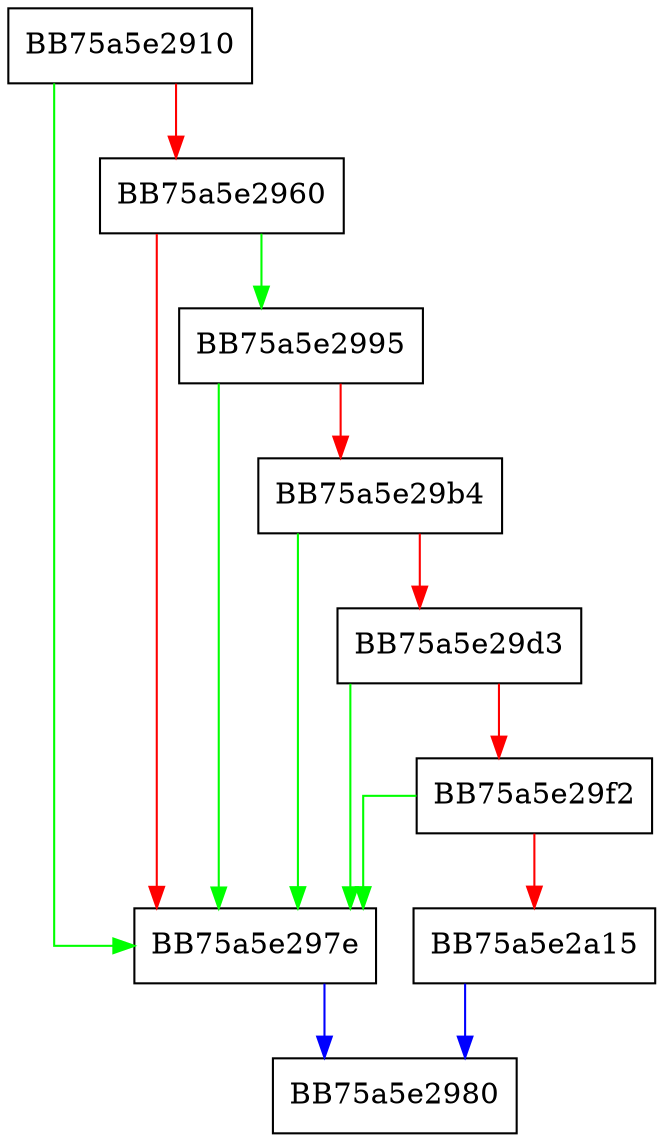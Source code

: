 digraph Native_JS_Seeker_gen {
  node [shape="box"];
  graph [splines=ortho];
  BB75a5e2910 -> BB75a5e297e [color="green"];
  BB75a5e2910 -> BB75a5e2960 [color="red"];
  BB75a5e2960 -> BB75a5e2995 [color="green"];
  BB75a5e2960 -> BB75a5e297e [color="red"];
  BB75a5e297e -> BB75a5e2980 [color="blue"];
  BB75a5e2995 -> BB75a5e297e [color="green"];
  BB75a5e2995 -> BB75a5e29b4 [color="red"];
  BB75a5e29b4 -> BB75a5e297e [color="green"];
  BB75a5e29b4 -> BB75a5e29d3 [color="red"];
  BB75a5e29d3 -> BB75a5e297e [color="green"];
  BB75a5e29d3 -> BB75a5e29f2 [color="red"];
  BB75a5e29f2 -> BB75a5e297e [color="green"];
  BB75a5e29f2 -> BB75a5e2a15 [color="red"];
  BB75a5e2a15 -> BB75a5e2980 [color="blue"];
}